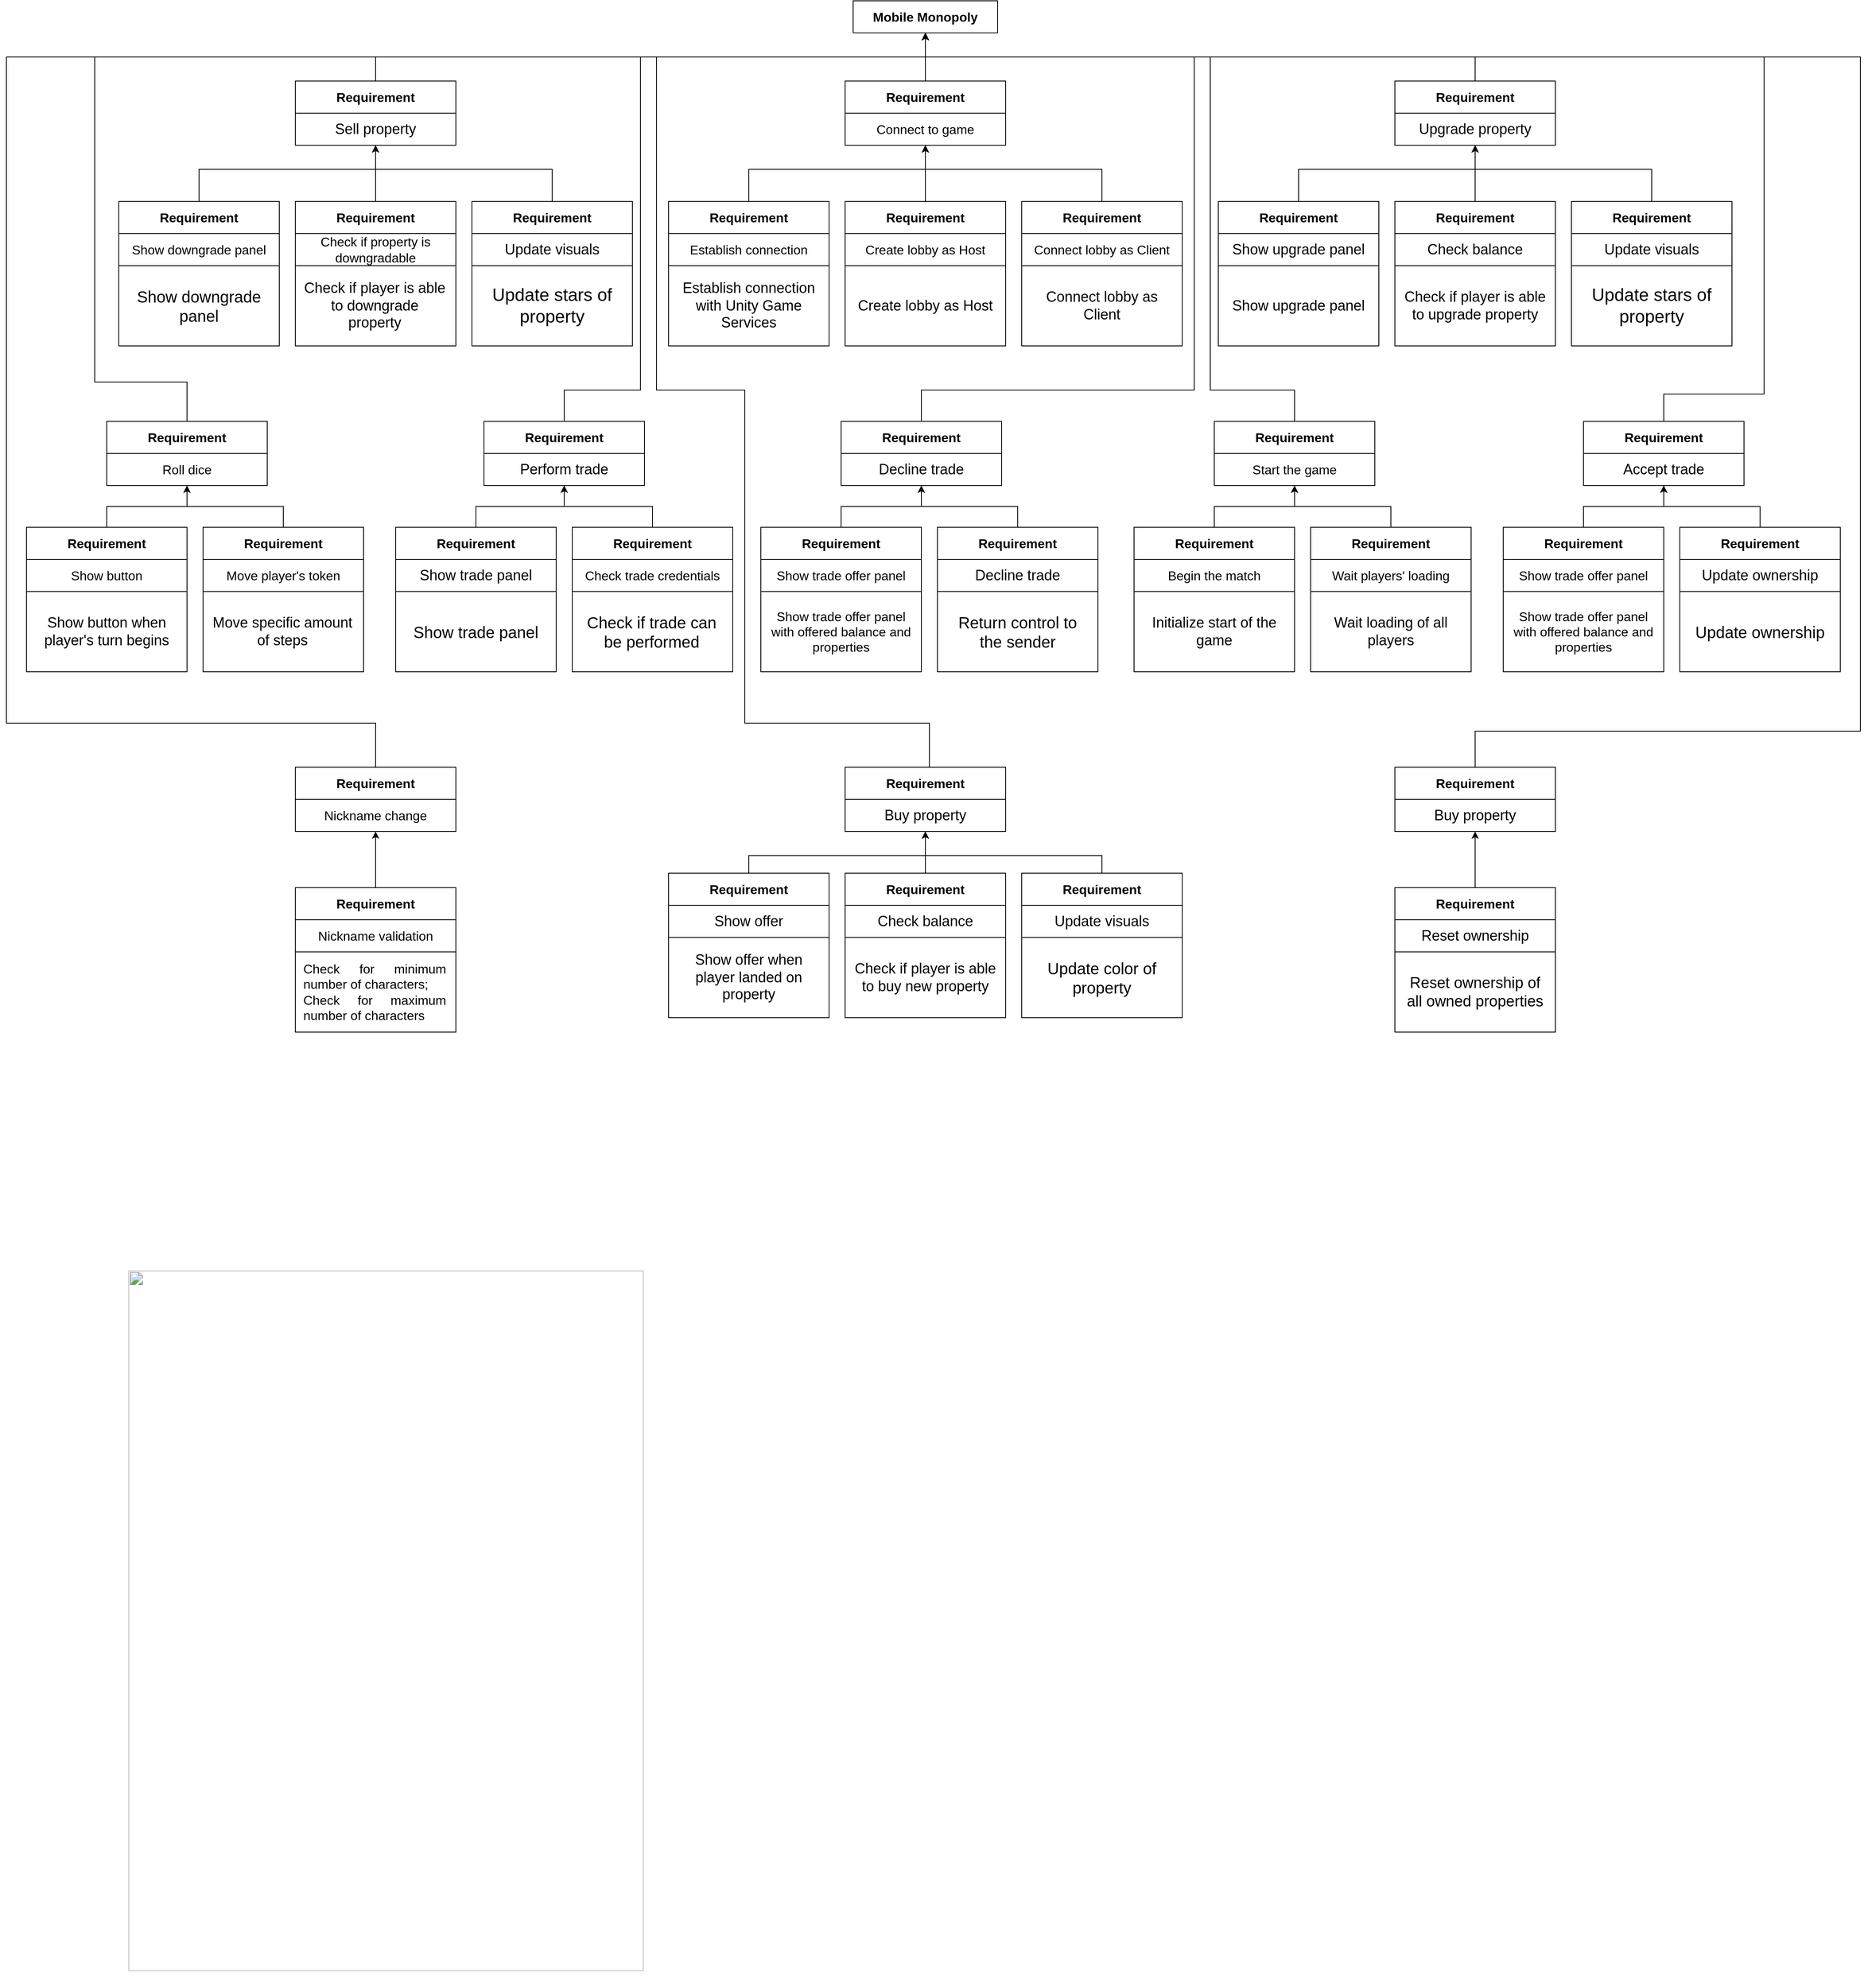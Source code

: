 <mxfile version="22.1.18" type="device">
  <diagram name="Page-1" id="cqgPCCCEFzaZa-FYluS8">
    <mxGraphModel dx="7700" dy="1943" grid="1" gridSize="10" guides="1" tooltips="1" connect="1" arrows="1" fold="1" page="1" pageScale="1" pageWidth="1400" pageHeight="850" math="0" shadow="0">
      <root>
        <mxCell id="0" />
        <mxCell id="1" parent="0" />
        <mxCell id="i9x_cJJJ8lZknL4qlOam-8" value="&lt;span style=&quot;font-size: 16px;&quot;&gt;Mobile Monopoly&lt;/span&gt;" style="swimlane;whiteSpace=wrap;html=1;startSize=40;" vertex="1" collapsed="1" parent="1">
          <mxGeometry x="-1935" y="155" width="180" height="40" as="geometry">
            <mxRectangle x="400" y="-480" width="200" height="200" as="alternateBounds" />
          </mxGeometry>
        </mxCell>
        <mxCell id="i9x_cJJJ8lZknL4qlOam-378" style="edgeStyle=orthogonalEdgeStyle;rounded=0;orthogonalLoop=1;jettySize=auto;html=1;entryX=0.5;entryY=1;entryDx=0;entryDy=0;" edge="1" parent="1" source="i9x_cJJJ8lZknL4qlOam-31" target="i9x_cJJJ8lZknL4qlOam-8">
          <mxGeometry relative="1" as="geometry" />
        </mxCell>
        <mxCell id="i9x_cJJJ8lZknL4qlOam-31" value="&lt;font style=&quot;font-size: 16px;&quot;&gt;Requirement&lt;/font&gt;" style="swimlane;whiteSpace=wrap;html=1;startSize=40;" vertex="1" parent="1">
          <mxGeometry x="-1945" y="255" width="200" height="80" as="geometry">
            <mxRectangle x="260" y="-360" width="180" height="40" as="alternateBounds" />
          </mxGeometry>
        </mxCell>
        <mxCell id="i9x_cJJJ8lZknL4qlOam-32" value="&lt;font style=&quot;font-size: 16px;&quot;&gt;Connect to game&lt;/font&gt;" style="text;html=1;strokeColor=none;fillColor=none;align=center;verticalAlign=middle;whiteSpace=wrap;rounded=0;" vertex="1" parent="i9x_cJJJ8lZknL4qlOam-31">
          <mxGeometry y="40" width="200" height="40" as="geometry" />
        </mxCell>
        <mxCell id="i9x_cJJJ8lZknL4qlOam-350" style="edgeStyle=orthogonalEdgeStyle;rounded=0;orthogonalLoop=1;jettySize=auto;html=1;entryX=0.5;entryY=1;entryDx=0;entryDy=0;" edge="1" parent="1" source="i9x_cJJJ8lZknL4qlOam-34" target="i9x_cJJJ8lZknL4qlOam-32">
          <mxGeometry relative="1" as="geometry">
            <Array as="points">
              <mxPoint x="-2065" y="365" />
              <mxPoint x="-1845" y="365" />
            </Array>
          </mxGeometry>
        </mxCell>
        <mxCell id="i9x_cJJJ8lZknL4qlOam-34" value="&lt;font style=&quot;font-size: 16px;&quot;&gt;Requirement&lt;/font&gt;" style="swimlane;whiteSpace=wrap;html=1;startSize=40;" vertex="1" parent="1">
          <mxGeometry x="-2165" y="405" width="200" height="180" as="geometry">
            <mxRectangle x="260" y="-360" width="180" height="40" as="alternateBounds" />
          </mxGeometry>
        </mxCell>
        <mxCell id="i9x_cJJJ8lZknL4qlOam-35" value="&lt;font style=&quot;font-size: 16px;&quot;&gt;Establish connection&lt;/font&gt;" style="text;html=1;strokeColor=none;fillColor=none;align=center;verticalAlign=middle;whiteSpace=wrap;rounded=0;" vertex="1" parent="i9x_cJJJ8lZknL4qlOam-34">
          <mxGeometry y="40" width="200" height="40" as="geometry" />
        </mxCell>
        <mxCell id="i9x_cJJJ8lZknL4qlOam-36" value="" style="endArrow=none;html=1;rounded=0;entryX=1;entryY=1;entryDx=0;entryDy=0;exitX=0;exitY=1;exitDx=0;exitDy=0;" edge="1" parent="i9x_cJJJ8lZknL4qlOam-34" source="i9x_cJJJ8lZknL4qlOam-35" target="i9x_cJJJ8lZknL4qlOam-35">
          <mxGeometry width="50" height="50" relative="1" as="geometry">
            <mxPoint x="50" y="140" as="sourcePoint" />
            <mxPoint x="100" y="90" as="targetPoint" />
          </mxGeometry>
        </mxCell>
        <mxCell id="i9x_cJJJ8lZknL4qlOam-37" value="&lt;div style=&quot;&quot;&gt;&lt;font style=&quot;font-size: 18px;&quot;&gt;Establish connection with Unity Game Services&lt;/font&gt;&lt;/div&gt;" style="text;html=1;strokeColor=none;fillColor=none;align=center;verticalAlign=middle;whiteSpace=wrap;rounded=0;" vertex="1" parent="i9x_cJJJ8lZknL4qlOam-34">
          <mxGeometry x="10" y="90" width="180" height="80" as="geometry" />
        </mxCell>
        <mxCell id="i9x_cJJJ8lZknL4qlOam-351" style="edgeStyle=orthogonalEdgeStyle;rounded=0;orthogonalLoop=1;jettySize=auto;html=1;entryX=0.5;entryY=1;entryDx=0;entryDy=0;" edge="1" parent="1" source="i9x_cJJJ8lZknL4qlOam-39" target="i9x_cJJJ8lZknL4qlOam-32">
          <mxGeometry relative="1" as="geometry" />
        </mxCell>
        <mxCell id="i9x_cJJJ8lZknL4qlOam-39" value="&lt;font style=&quot;font-size: 16px;&quot;&gt;Requirement&lt;/font&gt;" style="swimlane;whiteSpace=wrap;html=1;startSize=40;" vertex="1" parent="1">
          <mxGeometry x="-1945" y="405" width="200" height="180" as="geometry">
            <mxRectangle x="260" y="-360" width="180" height="40" as="alternateBounds" />
          </mxGeometry>
        </mxCell>
        <mxCell id="i9x_cJJJ8lZknL4qlOam-40" value="&lt;font style=&quot;font-size: 16px;&quot;&gt;Create lobby as Host&lt;/font&gt;" style="text;html=1;strokeColor=none;fillColor=none;align=center;verticalAlign=middle;whiteSpace=wrap;rounded=0;" vertex="1" parent="i9x_cJJJ8lZknL4qlOam-39">
          <mxGeometry y="40" width="200" height="40" as="geometry" />
        </mxCell>
        <mxCell id="i9x_cJJJ8lZknL4qlOam-41" value="" style="endArrow=none;html=1;rounded=0;entryX=1;entryY=1;entryDx=0;entryDy=0;exitX=0;exitY=1;exitDx=0;exitDy=0;" edge="1" parent="i9x_cJJJ8lZknL4qlOam-39" source="i9x_cJJJ8lZknL4qlOam-40" target="i9x_cJJJ8lZknL4qlOam-40">
          <mxGeometry width="50" height="50" relative="1" as="geometry">
            <mxPoint x="50" y="140" as="sourcePoint" />
            <mxPoint x="100" y="90" as="targetPoint" />
          </mxGeometry>
        </mxCell>
        <mxCell id="i9x_cJJJ8lZknL4qlOam-42" value="&lt;div style=&quot;&quot;&gt;&lt;font style=&quot;font-size: 18px;&quot;&gt;Create lobby as Host&lt;/font&gt;&lt;/div&gt;" style="text;html=1;strokeColor=none;fillColor=none;align=center;verticalAlign=middle;whiteSpace=wrap;rounded=0;" vertex="1" parent="i9x_cJJJ8lZknL4qlOam-39">
          <mxGeometry x="10" y="90" width="180" height="80" as="geometry" />
        </mxCell>
        <mxCell id="i9x_cJJJ8lZknL4qlOam-352" style="edgeStyle=orthogonalEdgeStyle;rounded=0;orthogonalLoop=1;jettySize=auto;html=1;entryX=0.5;entryY=1;entryDx=0;entryDy=0;" edge="1" parent="1" source="i9x_cJJJ8lZknL4qlOam-43" target="i9x_cJJJ8lZknL4qlOam-32">
          <mxGeometry relative="1" as="geometry">
            <Array as="points">
              <mxPoint x="-1625" y="365" />
              <mxPoint x="-1845" y="365" />
            </Array>
          </mxGeometry>
        </mxCell>
        <mxCell id="i9x_cJJJ8lZknL4qlOam-43" value="&lt;font style=&quot;font-size: 16px;&quot;&gt;Requirement&lt;/font&gt;" style="swimlane;whiteSpace=wrap;html=1;startSize=40;" vertex="1" parent="1">
          <mxGeometry x="-1725" y="405" width="200" height="180" as="geometry">
            <mxRectangle x="260" y="-360" width="180" height="40" as="alternateBounds" />
          </mxGeometry>
        </mxCell>
        <mxCell id="i9x_cJJJ8lZknL4qlOam-44" value="&lt;font style=&quot;font-size: 16px;&quot;&gt;Connect lobby as Client&lt;/font&gt;" style="text;html=1;strokeColor=none;fillColor=none;align=center;verticalAlign=middle;whiteSpace=wrap;rounded=0;" vertex="1" parent="i9x_cJJJ8lZknL4qlOam-43">
          <mxGeometry y="40" width="200" height="40" as="geometry" />
        </mxCell>
        <mxCell id="i9x_cJJJ8lZknL4qlOam-45" value="" style="endArrow=none;html=1;rounded=0;entryX=1;entryY=1;entryDx=0;entryDy=0;exitX=0;exitY=1;exitDx=0;exitDy=0;" edge="1" parent="i9x_cJJJ8lZknL4qlOam-43" source="i9x_cJJJ8lZknL4qlOam-44" target="i9x_cJJJ8lZknL4qlOam-44">
          <mxGeometry width="50" height="50" relative="1" as="geometry">
            <mxPoint x="50" y="140" as="sourcePoint" />
            <mxPoint x="100" y="90" as="targetPoint" />
          </mxGeometry>
        </mxCell>
        <mxCell id="i9x_cJJJ8lZknL4qlOam-46" value="&lt;div style=&quot;&quot;&gt;&lt;font style=&quot;font-size: 18px;&quot;&gt;Connect lobby as Client&lt;/font&gt;&lt;/div&gt;" style="text;html=1;strokeColor=none;fillColor=none;align=center;verticalAlign=middle;whiteSpace=wrap;rounded=0;" vertex="1" parent="i9x_cJJJ8lZknL4qlOam-43">
          <mxGeometry x="10" y="90" width="180" height="80" as="geometry" />
        </mxCell>
        <mxCell id="i9x_cJJJ8lZknL4qlOam-432" style="edgeStyle=orthogonalEdgeStyle;rounded=0;orthogonalLoop=1;jettySize=auto;html=1;entryX=0.5;entryY=1;entryDx=0;entryDy=0;" edge="1" parent="1" source="i9x_cJJJ8lZknL4qlOam-166" target="i9x_cJJJ8lZknL4qlOam-430">
          <mxGeometry relative="1" as="geometry" />
        </mxCell>
        <mxCell id="i9x_cJJJ8lZknL4qlOam-166" value="&lt;font style=&quot;font-size: 16px;&quot;&gt;Requirement&lt;/font&gt;" style="swimlane;whiteSpace=wrap;html=1;startSize=40;" vertex="1" parent="1">
          <mxGeometry x="-1260" y="1260" width="200" height="180" as="geometry">
            <mxRectangle x="260" y="-360" width="180" height="40" as="alternateBounds" />
          </mxGeometry>
        </mxCell>
        <mxCell id="i9x_cJJJ8lZknL4qlOam-167" value="&lt;font style=&quot;font-size: 18px;&quot;&gt;Reset ownership&lt;/font&gt;" style="text;html=1;strokeColor=none;fillColor=none;align=center;verticalAlign=middle;whiteSpace=wrap;rounded=0;" vertex="1" parent="i9x_cJJJ8lZknL4qlOam-166">
          <mxGeometry y="40" width="200" height="40" as="geometry" />
        </mxCell>
        <mxCell id="i9x_cJJJ8lZknL4qlOam-168" value="" style="endArrow=none;html=1;rounded=0;entryX=1;entryY=1;entryDx=0;entryDy=0;exitX=0;exitY=1;exitDx=0;exitDy=0;" edge="1" parent="i9x_cJJJ8lZknL4qlOam-166" source="i9x_cJJJ8lZknL4qlOam-167" target="i9x_cJJJ8lZknL4qlOam-167">
          <mxGeometry width="50" height="50" relative="1" as="geometry">
            <mxPoint x="50" y="140" as="sourcePoint" />
            <mxPoint x="100" y="90" as="targetPoint" />
          </mxGeometry>
        </mxCell>
        <mxCell id="i9x_cJJJ8lZknL4qlOam-169" value="&lt;div style=&quot;&quot;&gt;&lt;font style=&quot;font-size: 19px;&quot;&gt;Reset ownership of all owned properties&lt;/font&gt;&lt;/div&gt;" style="text;html=1;strokeColor=none;fillColor=none;align=center;verticalAlign=middle;whiteSpace=wrap;rounded=0;" vertex="1" parent="i9x_cJJJ8lZknL4qlOam-166">
          <mxGeometry x="10" y="90" width="180" height="80" as="geometry" />
        </mxCell>
        <mxCell id="i9x_cJJJ8lZknL4qlOam-440" style="edgeStyle=orthogonalEdgeStyle;rounded=0;orthogonalLoop=1;jettySize=auto;html=1;entryX=0.5;entryY=1;entryDx=0;entryDy=0;exitX=0.5;exitY=0;exitDx=0;exitDy=0;" edge="1" parent="1" target="i9x_cJJJ8lZknL4qlOam-8">
          <mxGeometry relative="1" as="geometry">
            <mxPoint x="-2530" y="1115" as="sourcePoint" />
            <mxPoint x="-1845" y="200" as="targetPoint" />
            <Array as="points">
              <mxPoint x="-2530" y="1055" />
              <mxPoint x="-2990" y="1055" />
              <mxPoint x="-2990" y="225" />
              <mxPoint x="-1845" y="225" />
            </Array>
          </mxGeometry>
        </mxCell>
        <mxCell id="i9x_cJJJ8lZknL4qlOam-174" value="&lt;font style=&quot;font-size: 16px;&quot;&gt;Requirement&lt;/font&gt;" style="swimlane;whiteSpace=wrap;html=1;startSize=40;" vertex="1" parent="1">
          <mxGeometry x="-2630" y="1110" width="200" height="80" as="geometry">
            <mxRectangle x="260" y="-360" width="180" height="40" as="alternateBounds" />
          </mxGeometry>
        </mxCell>
        <mxCell id="i9x_cJJJ8lZknL4qlOam-175" value="&lt;font style=&quot;font-size: 16px;&quot;&gt;Nickname change&lt;/font&gt;" style="text;html=1;strokeColor=none;fillColor=none;align=center;verticalAlign=middle;whiteSpace=wrap;rounded=0;" vertex="1" parent="i9x_cJJJ8lZknL4qlOam-174">
          <mxGeometry y="40" width="200" height="40" as="geometry" />
        </mxCell>
        <mxCell id="i9x_cJJJ8lZknL4qlOam-176" style="edgeStyle=orthogonalEdgeStyle;rounded=0;orthogonalLoop=1;jettySize=auto;html=1;entryX=0.5;entryY=1;entryDx=0;entryDy=0;" edge="1" parent="1" source="i9x_cJJJ8lZknL4qlOam-177" target="i9x_cJJJ8lZknL4qlOam-175">
          <mxGeometry relative="1" as="geometry" />
        </mxCell>
        <mxCell id="i9x_cJJJ8lZknL4qlOam-177" value="&lt;font style=&quot;font-size: 16px;&quot;&gt;Requirement&lt;/font&gt;" style="swimlane;whiteSpace=wrap;html=1;startSize=40;" vertex="1" parent="1">
          <mxGeometry x="-2630" y="1260" width="200" height="180" as="geometry">
            <mxRectangle x="260" y="-360" width="180" height="40" as="alternateBounds" />
          </mxGeometry>
        </mxCell>
        <mxCell id="i9x_cJJJ8lZknL4qlOam-178" value="&lt;font style=&quot;font-size: 16px;&quot;&gt;Nickname validation&lt;/font&gt;" style="text;html=1;strokeColor=none;fillColor=none;align=center;verticalAlign=middle;whiteSpace=wrap;rounded=0;" vertex="1" parent="i9x_cJJJ8lZknL4qlOam-177">
          <mxGeometry y="40" width="200" height="40" as="geometry" />
        </mxCell>
        <mxCell id="i9x_cJJJ8lZknL4qlOam-179" value="" style="endArrow=none;html=1;rounded=0;entryX=1;entryY=1;entryDx=0;entryDy=0;exitX=0;exitY=1;exitDx=0;exitDy=0;" edge="1" parent="i9x_cJJJ8lZknL4qlOam-177" source="i9x_cJJJ8lZknL4qlOam-178" target="i9x_cJJJ8lZknL4qlOam-178">
          <mxGeometry width="50" height="50" relative="1" as="geometry">
            <mxPoint x="50" y="140" as="sourcePoint" />
            <mxPoint x="100" y="90" as="targetPoint" />
          </mxGeometry>
        </mxCell>
        <mxCell id="i9x_cJJJ8lZknL4qlOam-180" value="&lt;div style=&quot;text-align: justify; font-size: 16px;&quot;&gt;&lt;span style=&quot;background-color: initial;&quot;&gt;&lt;font style=&quot;font-size: 16px;&quot;&gt;Check for minimum number of characters;&lt;/font&gt;&lt;/span&gt;&lt;/div&gt;&lt;div style=&quot;text-align: justify; font-size: 16px;&quot;&gt;&lt;span style=&quot;background-color: initial;&quot;&gt;&lt;font style=&quot;font-size: 16px;&quot;&gt;Check for maximum number of characters&lt;/font&gt;&lt;/span&gt;&lt;/div&gt;" style="text;html=1;strokeColor=none;fillColor=none;align=right;verticalAlign=middle;whiteSpace=wrap;rounded=0;" vertex="1" parent="i9x_cJJJ8lZknL4qlOam-177">
          <mxGeometry x="10" y="90" width="180" height="80" as="geometry" />
        </mxCell>
        <mxCell id="i9x_cJJJ8lZknL4qlOam-433" style="edgeStyle=orthogonalEdgeStyle;rounded=0;orthogonalLoop=1;jettySize=auto;html=1;entryX=0.5;entryY=1;entryDx=0;entryDy=0;exitX=0.5;exitY=0;exitDx=0;exitDy=0;" edge="1" parent="1" source="i9x_cJJJ8lZknL4qlOam-207" target="i9x_cJJJ8lZknL4qlOam-8">
          <mxGeometry relative="1" as="geometry">
            <mxPoint x="-2765.034" y="674" as="sourcePoint" />
            <mxPoint x="-1845" y="210" as="targetPoint" />
            <Array as="points">
              <mxPoint x="-2765" y="630" />
              <mxPoint x="-2880" y="630" />
              <mxPoint x="-2880" y="225" />
              <mxPoint x="-1845" y="225" />
            </Array>
          </mxGeometry>
        </mxCell>
        <mxCell id="i9x_cJJJ8lZknL4qlOam-207" value="&lt;font style=&quot;font-size: 16px;&quot;&gt;Requirement&lt;/font&gt;" style="swimlane;whiteSpace=wrap;html=1;startSize=40;" vertex="1" parent="1">
          <mxGeometry x="-2865" y="679" width="200" height="80" as="geometry">
            <mxRectangle x="260" y="-360" width="180" height="40" as="alternateBounds" />
          </mxGeometry>
        </mxCell>
        <mxCell id="i9x_cJJJ8lZknL4qlOam-208" value="&lt;font style=&quot;font-size: 16px;&quot;&gt;Roll dice&lt;/font&gt;" style="text;html=1;strokeColor=none;fillColor=none;align=center;verticalAlign=middle;whiteSpace=wrap;rounded=0;" vertex="1" parent="i9x_cJJJ8lZknL4qlOam-207">
          <mxGeometry y="40" width="200" height="40" as="geometry" />
        </mxCell>
        <mxCell id="i9x_cJJJ8lZknL4qlOam-353" style="edgeStyle=orthogonalEdgeStyle;rounded=0;orthogonalLoop=1;jettySize=auto;html=1;entryX=0.5;entryY=1;entryDx=0;entryDy=0;" edge="1" parent="1" source="i9x_cJJJ8lZknL4qlOam-210" target="i9x_cJJJ8lZknL4qlOam-208">
          <mxGeometry relative="1" as="geometry" />
        </mxCell>
        <mxCell id="i9x_cJJJ8lZknL4qlOam-210" value="&lt;font style=&quot;font-size: 16px;&quot;&gt;Requirement&lt;/font&gt;" style="swimlane;whiteSpace=wrap;html=1;startSize=40;" vertex="1" parent="1">
          <mxGeometry x="-2965" y="811" width="200" height="180" as="geometry">
            <mxRectangle x="260" y="-360" width="180" height="40" as="alternateBounds" />
          </mxGeometry>
        </mxCell>
        <mxCell id="i9x_cJJJ8lZknL4qlOam-211" value="&lt;font style=&quot;font-size: 16px;&quot;&gt;Show button&lt;/font&gt;" style="text;html=1;strokeColor=none;fillColor=none;align=center;verticalAlign=middle;whiteSpace=wrap;rounded=0;" vertex="1" parent="i9x_cJJJ8lZknL4qlOam-210">
          <mxGeometry y="40" width="200" height="40" as="geometry" />
        </mxCell>
        <mxCell id="i9x_cJJJ8lZknL4qlOam-212" value="" style="endArrow=none;html=1;rounded=0;entryX=1;entryY=1;entryDx=0;entryDy=0;exitX=0;exitY=1;exitDx=0;exitDy=0;" edge="1" parent="i9x_cJJJ8lZknL4qlOam-210" source="i9x_cJJJ8lZknL4qlOam-211" target="i9x_cJJJ8lZknL4qlOam-211">
          <mxGeometry width="50" height="50" relative="1" as="geometry">
            <mxPoint x="50" y="140" as="sourcePoint" />
            <mxPoint x="100" y="90" as="targetPoint" />
          </mxGeometry>
        </mxCell>
        <mxCell id="i9x_cJJJ8lZknL4qlOam-213" value="&lt;div style=&quot;&quot;&gt;&lt;font style=&quot;font-size: 18px;&quot;&gt;Show button when player&#39;s turn begins&lt;/font&gt;&lt;/div&gt;" style="text;html=1;strokeColor=none;fillColor=none;align=center;verticalAlign=middle;whiteSpace=wrap;rounded=0;" vertex="1" parent="i9x_cJJJ8lZknL4qlOam-210">
          <mxGeometry x="10" y="90" width="180" height="80" as="geometry" />
        </mxCell>
        <mxCell id="i9x_cJJJ8lZknL4qlOam-354" style="edgeStyle=orthogonalEdgeStyle;rounded=0;orthogonalLoop=1;jettySize=auto;html=1;entryX=0.5;entryY=1;entryDx=0;entryDy=0;" edge="1" parent="1" source="i9x_cJJJ8lZknL4qlOam-215" target="i9x_cJJJ8lZknL4qlOam-208">
          <mxGeometry relative="1" as="geometry" />
        </mxCell>
        <mxCell id="i9x_cJJJ8lZknL4qlOam-215" value="&lt;font style=&quot;font-size: 16px;&quot;&gt;Requirement&lt;/font&gt;" style="swimlane;whiteSpace=wrap;html=1;startSize=40;" vertex="1" parent="1">
          <mxGeometry x="-2745" y="811" width="200" height="180" as="geometry">
            <mxRectangle x="260" y="-360" width="180" height="40" as="alternateBounds" />
          </mxGeometry>
        </mxCell>
        <mxCell id="i9x_cJJJ8lZknL4qlOam-216" value="&lt;span style=&quot;font-size: 16px;&quot;&gt;Move player&#39;s token&lt;/span&gt;" style="text;html=1;strokeColor=none;fillColor=none;align=center;verticalAlign=middle;whiteSpace=wrap;rounded=0;" vertex="1" parent="i9x_cJJJ8lZknL4qlOam-215">
          <mxGeometry y="40" width="200" height="40" as="geometry" />
        </mxCell>
        <mxCell id="i9x_cJJJ8lZknL4qlOam-217" value="" style="endArrow=none;html=1;rounded=0;entryX=1;entryY=1;entryDx=0;entryDy=0;exitX=0;exitY=1;exitDx=0;exitDy=0;" edge="1" parent="i9x_cJJJ8lZknL4qlOam-215" source="i9x_cJJJ8lZknL4qlOam-216" target="i9x_cJJJ8lZknL4qlOam-216">
          <mxGeometry width="50" height="50" relative="1" as="geometry">
            <mxPoint x="50" y="140" as="sourcePoint" />
            <mxPoint x="100" y="90" as="targetPoint" />
          </mxGeometry>
        </mxCell>
        <mxCell id="i9x_cJJJ8lZknL4qlOam-218" value="&lt;div style=&quot;text-align: center;&quot;&gt;&lt;font style=&quot;font-size: 18px;&quot;&gt;Move specific amount of steps&lt;/font&gt;&lt;br&gt;&lt;/div&gt;" style="text;html=1;strokeColor=none;fillColor=none;align=right;verticalAlign=middle;whiteSpace=wrap;rounded=0;" vertex="1" parent="i9x_cJJJ8lZknL4qlOam-215">
          <mxGeometry x="10" y="90" width="180" height="80" as="geometry" />
        </mxCell>
        <mxCell id="i9x_cJJJ8lZknL4qlOam-438" style="edgeStyle=orthogonalEdgeStyle;rounded=0;orthogonalLoop=1;jettySize=auto;html=1;exitX=0.5;exitY=0;exitDx=0;exitDy=0;entryX=0.5;entryY=1;entryDx=0;entryDy=0;" edge="1" parent="1" target="i9x_cJJJ8lZknL4qlOam-8">
          <mxGeometry relative="1" as="geometry">
            <mxPoint x="-1840" y="1115" as="sourcePoint" />
            <mxPoint x="-1845" y="210" as="targetPoint" />
            <Array as="points">
              <mxPoint x="-1840" y="1055" />
              <mxPoint x="-2070" y="1055" />
              <mxPoint x="-2070" y="640" />
              <mxPoint x="-2180" y="640" />
              <mxPoint x="-2180" y="225" />
              <mxPoint x="-1845" y="225" />
            </Array>
          </mxGeometry>
        </mxCell>
        <mxCell id="i9x_cJJJ8lZknL4qlOam-219" value="&lt;font style=&quot;font-size: 16px;&quot;&gt;Requirement&lt;/font&gt;" style="swimlane;whiteSpace=wrap;html=1;startSize=40;" vertex="1" parent="1">
          <mxGeometry x="-1945" y="1110" width="200" height="80" as="geometry">
            <mxRectangle x="260" y="-360" width="180" height="40" as="alternateBounds" />
          </mxGeometry>
        </mxCell>
        <mxCell id="i9x_cJJJ8lZknL4qlOam-220" value="&lt;font style=&quot;font-size: 18px;&quot;&gt;Buy property&lt;/font&gt;" style="text;html=1;strokeColor=none;fillColor=none;align=center;verticalAlign=middle;whiteSpace=wrap;rounded=0;" vertex="1" parent="i9x_cJJJ8lZknL4qlOam-219">
          <mxGeometry y="40" width="200" height="40" as="geometry" />
        </mxCell>
        <mxCell id="i9x_cJJJ8lZknL4qlOam-359" style="edgeStyle=orthogonalEdgeStyle;rounded=0;orthogonalLoop=1;jettySize=auto;html=1;entryX=0.5;entryY=1;entryDx=0;entryDy=0;" edge="1" parent="1" source="i9x_cJJJ8lZknL4qlOam-222" target="i9x_cJJJ8lZknL4qlOam-220">
          <mxGeometry relative="1" as="geometry">
            <Array as="points">
              <mxPoint x="-2065" y="1220" />
              <mxPoint x="-1845" y="1220" />
            </Array>
          </mxGeometry>
        </mxCell>
        <mxCell id="i9x_cJJJ8lZknL4qlOam-222" value="&lt;font style=&quot;font-size: 16px;&quot;&gt;Requirement&lt;/font&gt;" style="swimlane;whiteSpace=wrap;html=1;startSize=40;" vertex="1" parent="1">
          <mxGeometry x="-2165" y="1242" width="200" height="180" as="geometry">
            <mxRectangle x="260" y="-360" width="180" height="40" as="alternateBounds" />
          </mxGeometry>
        </mxCell>
        <mxCell id="i9x_cJJJ8lZknL4qlOam-223" value="&lt;font style=&quot;font-size: 18px;&quot;&gt;Show offer&lt;/font&gt;" style="text;html=1;strokeColor=none;fillColor=none;align=center;verticalAlign=middle;whiteSpace=wrap;rounded=0;" vertex="1" parent="i9x_cJJJ8lZknL4qlOam-222">
          <mxGeometry y="40" width="200" height="40" as="geometry" />
        </mxCell>
        <mxCell id="i9x_cJJJ8lZknL4qlOam-224" value="" style="endArrow=none;html=1;rounded=0;entryX=1;entryY=1;entryDx=0;entryDy=0;exitX=0;exitY=1;exitDx=0;exitDy=0;" edge="1" parent="i9x_cJJJ8lZknL4qlOam-222" source="i9x_cJJJ8lZknL4qlOam-223" target="i9x_cJJJ8lZknL4qlOam-223">
          <mxGeometry width="50" height="50" relative="1" as="geometry">
            <mxPoint x="50" y="140" as="sourcePoint" />
            <mxPoint x="100" y="90" as="targetPoint" />
          </mxGeometry>
        </mxCell>
        <mxCell id="i9x_cJJJ8lZknL4qlOam-225" value="&lt;div style=&quot;&quot;&gt;&lt;font style=&quot;font-size: 18px;&quot;&gt;Show offer when player landed on property&lt;/font&gt;&lt;br&gt;&lt;/div&gt;" style="text;html=1;strokeColor=none;fillColor=none;align=center;verticalAlign=middle;whiteSpace=wrap;rounded=0;" vertex="1" parent="i9x_cJJJ8lZknL4qlOam-222">
          <mxGeometry x="10" y="90" width="180" height="80" as="geometry" />
        </mxCell>
        <mxCell id="i9x_cJJJ8lZknL4qlOam-358" style="edgeStyle=orthogonalEdgeStyle;rounded=0;orthogonalLoop=1;jettySize=auto;html=1;entryX=0.5;entryY=1;entryDx=0;entryDy=0;" edge="1" parent="1" source="i9x_cJJJ8lZknL4qlOam-227" target="i9x_cJJJ8lZknL4qlOam-220">
          <mxGeometry relative="1" as="geometry" />
        </mxCell>
        <mxCell id="i9x_cJJJ8lZknL4qlOam-227" value="&lt;font style=&quot;font-size: 16px;&quot;&gt;Requirement&lt;/font&gt;" style="swimlane;whiteSpace=wrap;html=1;startSize=40;" vertex="1" parent="1">
          <mxGeometry x="-1945" y="1242" width="200" height="180" as="geometry">
            <mxRectangle x="260" y="-360" width="180" height="40" as="alternateBounds" />
          </mxGeometry>
        </mxCell>
        <mxCell id="i9x_cJJJ8lZknL4qlOam-228" value="&lt;font style=&quot;font-size: 18px;&quot;&gt;Check balance&lt;/font&gt;" style="text;html=1;strokeColor=none;fillColor=none;align=center;verticalAlign=middle;whiteSpace=wrap;rounded=0;" vertex="1" parent="i9x_cJJJ8lZknL4qlOam-227">
          <mxGeometry y="40" width="200" height="40" as="geometry" />
        </mxCell>
        <mxCell id="i9x_cJJJ8lZknL4qlOam-229" value="" style="endArrow=none;html=1;rounded=0;entryX=1;entryY=1;entryDx=0;entryDy=0;exitX=0;exitY=1;exitDx=0;exitDy=0;" edge="1" parent="i9x_cJJJ8lZknL4qlOam-227" source="i9x_cJJJ8lZknL4qlOam-228" target="i9x_cJJJ8lZknL4qlOam-228">
          <mxGeometry width="50" height="50" relative="1" as="geometry">
            <mxPoint x="50" y="140" as="sourcePoint" />
            <mxPoint x="100" y="90" as="targetPoint" />
          </mxGeometry>
        </mxCell>
        <mxCell id="i9x_cJJJ8lZknL4qlOam-230" value="&lt;div style=&quot;&quot;&gt;&lt;font style=&quot;font-size: 18px;&quot;&gt;Check if player is able to buy new property&lt;/font&gt;&lt;/div&gt;" style="text;html=1;strokeColor=none;fillColor=none;align=center;verticalAlign=middle;whiteSpace=wrap;rounded=0;" vertex="1" parent="i9x_cJJJ8lZknL4qlOam-227">
          <mxGeometry x="10" y="90" width="180" height="80" as="geometry" />
        </mxCell>
        <mxCell id="i9x_cJJJ8lZknL4qlOam-357" style="edgeStyle=orthogonalEdgeStyle;rounded=0;orthogonalLoop=1;jettySize=auto;html=1;entryX=0.5;entryY=1;entryDx=0;entryDy=0;" edge="1" parent="1" source="i9x_cJJJ8lZknL4qlOam-232" target="i9x_cJJJ8lZknL4qlOam-220">
          <mxGeometry relative="1" as="geometry">
            <Array as="points">
              <mxPoint x="-1625" y="1220" />
              <mxPoint x="-1845" y="1220" />
            </Array>
          </mxGeometry>
        </mxCell>
        <mxCell id="i9x_cJJJ8lZknL4qlOam-232" value="&lt;font style=&quot;font-size: 16px;&quot;&gt;Requirement&lt;/font&gt;" style="swimlane;whiteSpace=wrap;html=1;startSize=40;" vertex="1" parent="1">
          <mxGeometry x="-1725" y="1242" width="200" height="180" as="geometry">
            <mxRectangle x="260" y="-360" width="180" height="40" as="alternateBounds" />
          </mxGeometry>
        </mxCell>
        <mxCell id="i9x_cJJJ8lZknL4qlOam-233" value="&lt;font style=&quot;font-size: 18px;&quot;&gt;Update visuals&lt;/font&gt;" style="text;html=1;strokeColor=none;fillColor=none;align=center;verticalAlign=middle;whiteSpace=wrap;rounded=0;" vertex="1" parent="i9x_cJJJ8lZknL4qlOam-232">
          <mxGeometry y="40" width="200" height="40" as="geometry" />
        </mxCell>
        <mxCell id="i9x_cJJJ8lZknL4qlOam-234" value="" style="endArrow=none;html=1;rounded=0;entryX=1;entryY=1;entryDx=0;entryDy=0;exitX=0;exitY=1;exitDx=0;exitDy=0;" edge="1" parent="i9x_cJJJ8lZknL4qlOam-232" source="i9x_cJJJ8lZknL4qlOam-233" target="i9x_cJJJ8lZknL4qlOam-233">
          <mxGeometry width="50" height="50" relative="1" as="geometry">
            <mxPoint x="50" y="140" as="sourcePoint" />
            <mxPoint x="100" y="90" as="targetPoint" />
          </mxGeometry>
        </mxCell>
        <mxCell id="i9x_cJJJ8lZknL4qlOam-235" value="&lt;div style=&quot;&quot;&gt;&lt;font style=&quot;font-size: 20px;&quot;&gt;Update color of property&lt;/font&gt;&lt;/div&gt;" style="text;html=1;strokeColor=none;fillColor=none;align=center;verticalAlign=middle;whiteSpace=wrap;rounded=0;" vertex="1" parent="i9x_cJJJ8lZknL4qlOam-232">
          <mxGeometry x="10" y="90" width="180" height="80" as="geometry" />
        </mxCell>
        <mxCell id="i9x_cJJJ8lZknL4qlOam-380" style="edgeStyle=orthogonalEdgeStyle;rounded=0;orthogonalLoop=1;jettySize=auto;html=1;entryX=0.5;entryY=1;entryDx=0;entryDy=0;" edge="1" parent="1" source="i9x_cJJJ8lZknL4qlOam-253" target="i9x_cJJJ8lZknL4qlOam-8">
          <mxGeometry relative="1" as="geometry">
            <Array as="points">
              <mxPoint x="-1160" y="225" />
              <mxPoint x="-1845" y="225" />
            </Array>
          </mxGeometry>
        </mxCell>
        <mxCell id="i9x_cJJJ8lZknL4qlOam-253" value="&lt;font style=&quot;font-size: 16px;&quot;&gt;Requirement&lt;/font&gt;" style="swimlane;whiteSpace=wrap;html=1;startSize=40;" vertex="1" parent="1">
          <mxGeometry x="-1260" y="255" width="200" height="80" as="geometry">
            <mxRectangle x="260" y="-360" width="180" height="40" as="alternateBounds" />
          </mxGeometry>
        </mxCell>
        <mxCell id="i9x_cJJJ8lZknL4qlOam-254" value="&lt;font style=&quot;font-size: 18px;&quot;&gt;Upgrade property&lt;/font&gt;" style="text;html=1;strokeColor=none;fillColor=none;align=center;verticalAlign=middle;whiteSpace=wrap;rounded=0;" vertex="1" parent="i9x_cJJJ8lZknL4qlOam-253">
          <mxGeometry y="40" width="200" height="40" as="geometry" />
        </mxCell>
        <mxCell id="i9x_cJJJ8lZknL4qlOam-369" style="edgeStyle=orthogonalEdgeStyle;rounded=0;orthogonalLoop=1;jettySize=auto;html=1;entryX=0.5;entryY=1;entryDx=0;entryDy=0;" edge="1" parent="1" source="i9x_cJJJ8lZknL4qlOam-256" target="i9x_cJJJ8lZknL4qlOam-254">
          <mxGeometry relative="1" as="geometry">
            <Array as="points">
              <mxPoint x="-1380" y="365" />
              <mxPoint x="-1160" y="365" />
            </Array>
          </mxGeometry>
        </mxCell>
        <mxCell id="i9x_cJJJ8lZknL4qlOam-256" value="&lt;font style=&quot;font-size: 16px;&quot;&gt;Requirement&lt;/font&gt;" style="swimlane;whiteSpace=wrap;html=1;startSize=40;" vertex="1" parent="1">
          <mxGeometry x="-1480" y="405" width="200" height="180" as="geometry">
            <mxRectangle x="260" y="-360" width="180" height="40" as="alternateBounds" />
          </mxGeometry>
        </mxCell>
        <mxCell id="i9x_cJJJ8lZknL4qlOam-257" value="&lt;font style=&quot;font-size: 18px;&quot;&gt;Show upgrade panel&lt;/font&gt;" style="text;html=1;strokeColor=none;fillColor=none;align=center;verticalAlign=middle;whiteSpace=wrap;rounded=0;" vertex="1" parent="i9x_cJJJ8lZknL4qlOam-256">
          <mxGeometry y="40" width="200" height="40" as="geometry" />
        </mxCell>
        <mxCell id="i9x_cJJJ8lZknL4qlOam-258" value="" style="endArrow=none;html=1;rounded=0;entryX=1;entryY=1;entryDx=0;entryDy=0;exitX=0;exitY=1;exitDx=0;exitDy=0;" edge="1" parent="i9x_cJJJ8lZknL4qlOam-256" source="i9x_cJJJ8lZknL4qlOam-257" target="i9x_cJJJ8lZknL4qlOam-257">
          <mxGeometry width="50" height="50" relative="1" as="geometry">
            <mxPoint x="50" y="140" as="sourcePoint" />
            <mxPoint x="100" y="90" as="targetPoint" />
          </mxGeometry>
        </mxCell>
        <mxCell id="i9x_cJJJ8lZknL4qlOam-259" value="&lt;div style=&quot;&quot;&gt;&lt;font style=&quot;font-size: 18px;&quot;&gt;Show upgrade panel&lt;/font&gt;&lt;br&gt;&lt;/div&gt;" style="text;html=1;strokeColor=none;fillColor=none;align=center;verticalAlign=middle;whiteSpace=wrap;rounded=0;" vertex="1" parent="i9x_cJJJ8lZknL4qlOam-256">
          <mxGeometry x="10" y="90" width="180" height="80" as="geometry" />
        </mxCell>
        <mxCell id="i9x_cJJJ8lZknL4qlOam-368" style="edgeStyle=orthogonalEdgeStyle;rounded=0;orthogonalLoop=1;jettySize=auto;html=1;entryX=0.5;entryY=1;entryDx=0;entryDy=0;" edge="1" parent="1" source="i9x_cJJJ8lZknL4qlOam-261" target="i9x_cJJJ8lZknL4qlOam-254">
          <mxGeometry relative="1" as="geometry" />
        </mxCell>
        <mxCell id="i9x_cJJJ8lZknL4qlOam-261" value="&lt;font style=&quot;font-size: 16px;&quot;&gt;Requirement&lt;/font&gt;" style="swimlane;whiteSpace=wrap;html=1;startSize=40;" vertex="1" parent="1">
          <mxGeometry x="-1260" y="405" width="200" height="180" as="geometry">
            <mxRectangle x="260" y="-360" width="180" height="40" as="alternateBounds" />
          </mxGeometry>
        </mxCell>
        <mxCell id="i9x_cJJJ8lZknL4qlOam-262" value="&lt;font style=&quot;font-size: 18px;&quot;&gt;Check balance&lt;/font&gt;" style="text;html=1;strokeColor=none;fillColor=none;align=center;verticalAlign=middle;whiteSpace=wrap;rounded=0;" vertex="1" parent="i9x_cJJJ8lZknL4qlOam-261">
          <mxGeometry y="40" width="200" height="40" as="geometry" />
        </mxCell>
        <mxCell id="i9x_cJJJ8lZknL4qlOam-263" value="" style="endArrow=none;html=1;rounded=0;entryX=1;entryY=1;entryDx=0;entryDy=0;exitX=0;exitY=1;exitDx=0;exitDy=0;" edge="1" parent="i9x_cJJJ8lZknL4qlOam-261" source="i9x_cJJJ8lZknL4qlOam-262" target="i9x_cJJJ8lZknL4qlOam-262">
          <mxGeometry width="50" height="50" relative="1" as="geometry">
            <mxPoint x="50" y="140" as="sourcePoint" />
            <mxPoint x="100" y="90" as="targetPoint" />
          </mxGeometry>
        </mxCell>
        <mxCell id="i9x_cJJJ8lZknL4qlOam-264" value="&lt;div style=&quot;&quot;&gt;&lt;font style=&quot;font-size: 18px;&quot;&gt;Check if player is able to upgrade property&lt;/font&gt;&lt;/div&gt;" style="text;html=1;strokeColor=none;fillColor=none;align=center;verticalAlign=middle;whiteSpace=wrap;rounded=0;" vertex="1" parent="i9x_cJJJ8lZknL4qlOam-261">
          <mxGeometry x="10" y="90" width="180" height="80" as="geometry" />
        </mxCell>
        <mxCell id="i9x_cJJJ8lZknL4qlOam-367" style="edgeStyle=orthogonalEdgeStyle;rounded=0;orthogonalLoop=1;jettySize=auto;html=1;entryX=0.5;entryY=1;entryDx=0;entryDy=0;" edge="1" parent="1" source="i9x_cJJJ8lZknL4qlOam-266" target="i9x_cJJJ8lZknL4qlOam-254">
          <mxGeometry relative="1" as="geometry">
            <Array as="points">
              <mxPoint x="-940" y="365" />
              <mxPoint x="-1160" y="365" />
            </Array>
          </mxGeometry>
        </mxCell>
        <mxCell id="i9x_cJJJ8lZknL4qlOam-266" value="&lt;font style=&quot;font-size: 16px;&quot;&gt;Requirement&lt;/font&gt;" style="swimlane;whiteSpace=wrap;html=1;startSize=40;" vertex="1" parent="1">
          <mxGeometry x="-1040" y="405" width="200" height="180" as="geometry">
            <mxRectangle x="260" y="-360" width="180" height="40" as="alternateBounds" />
          </mxGeometry>
        </mxCell>
        <mxCell id="i9x_cJJJ8lZknL4qlOam-267" value="&lt;font style=&quot;font-size: 18px;&quot;&gt;Update visuals&lt;/font&gt;" style="text;html=1;strokeColor=none;fillColor=none;align=center;verticalAlign=middle;whiteSpace=wrap;rounded=0;" vertex="1" parent="i9x_cJJJ8lZknL4qlOam-266">
          <mxGeometry y="40" width="200" height="40" as="geometry" />
        </mxCell>
        <mxCell id="i9x_cJJJ8lZknL4qlOam-268" value="" style="endArrow=none;html=1;rounded=0;entryX=1;entryY=1;entryDx=0;entryDy=0;exitX=0;exitY=1;exitDx=0;exitDy=0;" edge="1" parent="i9x_cJJJ8lZknL4qlOam-266" source="i9x_cJJJ8lZknL4qlOam-267" target="i9x_cJJJ8lZknL4qlOam-267">
          <mxGeometry width="50" height="50" relative="1" as="geometry">
            <mxPoint x="50" y="140" as="sourcePoint" />
            <mxPoint x="100" y="90" as="targetPoint" />
          </mxGeometry>
        </mxCell>
        <mxCell id="i9x_cJJJ8lZknL4qlOam-269" value="&lt;div style=&quot;&quot;&gt;&lt;font style=&quot;font-size: 22px;&quot;&gt;Update stars of property&lt;/font&gt;&lt;/div&gt;" style="text;html=1;strokeColor=none;fillColor=none;align=center;verticalAlign=middle;whiteSpace=wrap;rounded=0;" vertex="1" parent="i9x_cJJJ8lZknL4qlOam-266">
          <mxGeometry x="10" y="90" width="180" height="80" as="geometry" />
        </mxCell>
        <mxCell id="i9x_cJJJ8lZknL4qlOam-379" style="edgeStyle=orthogonalEdgeStyle;rounded=0;orthogonalLoop=1;jettySize=auto;html=1;entryX=0.5;entryY=1;entryDx=0;entryDy=0;" edge="1" parent="1" source="i9x_cJJJ8lZknL4qlOam-270" target="i9x_cJJJ8lZknL4qlOam-8">
          <mxGeometry relative="1" as="geometry">
            <Array as="points">
              <mxPoint x="-2530" y="225" />
              <mxPoint x="-1845" y="225" />
            </Array>
          </mxGeometry>
        </mxCell>
        <mxCell id="i9x_cJJJ8lZknL4qlOam-270" value="&lt;font style=&quot;font-size: 16px;&quot;&gt;Requirement&lt;/font&gt;" style="swimlane;whiteSpace=wrap;html=1;startSize=40;" vertex="1" parent="1">
          <mxGeometry x="-2630" y="255" width="200" height="80" as="geometry">
            <mxRectangle x="260" y="-360" width="180" height="40" as="alternateBounds" />
          </mxGeometry>
        </mxCell>
        <mxCell id="i9x_cJJJ8lZknL4qlOam-271" value="&lt;font style=&quot;font-size: 18px;&quot;&gt;Sell property&lt;/font&gt;" style="text;html=1;strokeColor=none;fillColor=none;align=center;verticalAlign=middle;whiteSpace=wrap;rounded=0;" vertex="1" parent="i9x_cJJJ8lZknL4qlOam-270">
          <mxGeometry y="40" width="200" height="40" as="geometry" />
        </mxCell>
        <mxCell id="i9x_cJJJ8lZknL4qlOam-372" style="edgeStyle=orthogonalEdgeStyle;rounded=0;orthogonalLoop=1;jettySize=auto;html=1;entryX=0.5;entryY=1;entryDx=0;entryDy=0;" edge="1" parent="1" source="i9x_cJJJ8lZknL4qlOam-273" target="i9x_cJJJ8lZknL4qlOam-271">
          <mxGeometry relative="1" as="geometry">
            <Array as="points">
              <mxPoint x="-2750" y="365" />
              <mxPoint x="-2530" y="365" />
            </Array>
          </mxGeometry>
        </mxCell>
        <mxCell id="i9x_cJJJ8lZknL4qlOam-273" value="&lt;font style=&quot;font-size: 16px;&quot;&gt;Requirement&lt;/font&gt;" style="swimlane;whiteSpace=wrap;html=1;startSize=40;" vertex="1" parent="1">
          <mxGeometry x="-2850" y="405" width="200" height="180" as="geometry">
            <mxRectangle x="260" y="-360" width="180" height="40" as="alternateBounds" />
          </mxGeometry>
        </mxCell>
        <mxCell id="i9x_cJJJ8lZknL4qlOam-274" value="&lt;font style=&quot;font-size: 16px;&quot;&gt;Show downgrade panel&lt;/font&gt;" style="text;html=1;strokeColor=none;fillColor=none;align=center;verticalAlign=middle;whiteSpace=wrap;rounded=0;" vertex="1" parent="i9x_cJJJ8lZknL4qlOam-273">
          <mxGeometry y="40" width="200" height="40" as="geometry" />
        </mxCell>
        <mxCell id="i9x_cJJJ8lZknL4qlOam-275" value="" style="endArrow=none;html=1;rounded=0;entryX=1;entryY=1;entryDx=0;entryDy=0;exitX=0;exitY=1;exitDx=0;exitDy=0;" edge="1" parent="i9x_cJJJ8lZknL4qlOam-273" source="i9x_cJJJ8lZknL4qlOam-274" target="i9x_cJJJ8lZknL4qlOam-274">
          <mxGeometry width="50" height="50" relative="1" as="geometry">
            <mxPoint x="50" y="140" as="sourcePoint" />
            <mxPoint x="100" y="90" as="targetPoint" />
          </mxGeometry>
        </mxCell>
        <mxCell id="i9x_cJJJ8lZknL4qlOam-276" value="&lt;div style=&quot;&quot;&gt;&lt;font style=&quot;font-size: 20px;&quot;&gt;Show downgrade panel&lt;/font&gt;&lt;/div&gt;" style="text;html=1;strokeColor=none;fillColor=none;align=center;verticalAlign=middle;whiteSpace=wrap;rounded=0;" vertex="1" parent="i9x_cJJJ8lZknL4qlOam-273">
          <mxGeometry x="10" y="90" width="180" height="80" as="geometry" />
        </mxCell>
        <mxCell id="i9x_cJJJ8lZknL4qlOam-371" style="edgeStyle=orthogonalEdgeStyle;rounded=0;orthogonalLoop=1;jettySize=auto;html=1;entryX=0.5;entryY=1;entryDx=0;entryDy=0;" edge="1" parent="1" source="i9x_cJJJ8lZknL4qlOam-278" target="i9x_cJJJ8lZknL4qlOam-271">
          <mxGeometry relative="1" as="geometry" />
        </mxCell>
        <mxCell id="i9x_cJJJ8lZknL4qlOam-278" value="&lt;font style=&quot;font-size: 16px;&quot;&gt;Requirement&lt;/font&gt;" style="swimlane;whiteSpace=wrap;html=1;startSize=40;" vertex="1" parent="1">
          <mxGeometry x="-2630" y="405" width="200" height="180" as="geometry">
            <mxRectangle x="260" y="-360" width="180" height="40" as="alternateBounds" />
          </mxGeometry>
        </mxCell>
        <mxCell id="i9x_cJJJ8lZknL4qlOam-279" value="&lt;font style=&quot;font-size: 16px;&quot;&gt;Check if property is downgradable&lt;/font&gt;" style="text;html=1;strokeColor=none;fillColor=none;align=center;verticalAlign=middle;whiteSpace=wrap;rounded=0;" vertex="1" parent="i9x_cJJJ8lZknL4qlOam-278">
          <mxGeometry y="40" width="200" height="40" as="geometry" />
        </mxCell>
        <mxCell id="i9x_cJJJ8lZknL4qlOam-280" value="" style="endArrow=none;html=1;rounded=0;entryX=1;entryY=1;entryDx=0;entryDy=0;exitX=0;exitY=1;exitDx=0;exitDy=0;" edge="1" parent="i9x_cJJJ8lZknL4qlOam-278" source="i9x_cJJJ8lZknL4qlOam-279" target="i9x_cJJJ8lZknL4qlOam-279">
          <mxGeometry width="50" height="50" relative="1" as="geometry">
            <mxPoint x="50" y="140" as="sourcePoint" />
            <mxPoint x="100" y="90" as="targetPoint" />
          </mxGeometry>
        </mxCell>
        <mxCell id="i9x_cJJJ8lZknL4qlOam-281" value="&lt;div style=&quot;text-align: center;&quot;&gt;&lt;font style=&quot;font-size: 18px;&quot;&gt;Check if player is able to downgrade property&lt;/font&gt;&lt;br&gt;&lt;/div&gt;" style="text;html=1;strokeColor=none;fillColor=none;align=right;verticalAlign=middle;whiteSpace=wrap;rounded=0;" vertex="1" parent="i9x_cJJJ8lZknL4qlOam-278">
          <mxGeometry x="10" y="90" width="180" height="80" as="geometry" />
        </mxCell>
        <mxCell id="i9x_cJJJ8lZknL4qlOam-370" style="edgeStyle=orthogonalEdgeStyle;rounded=0;orthogonalLoop=1;jettySize=auto;html=1;entryX=0.5;entryY=1;entryDx=0;entryDy=0;" edge="1" parent="1" source="i9x_cJJJ8lZknL4qlOam-282" target="i9x_cJJJ8lZknL4qlOam-271">
          <mxGeometry relative="1" as="geometry">
            <Array as="points">
              <mxPoint x="-2310" y="365" />
              <mxPoint x="-2530" y="365" />
            </Array>
          </mxGeometry>
        </mxCell>
        <mxCell id="i9x_cJJJ8lZknL4qlOam-282" value="&lt;font style=&quot;font-size: 16px;&quot;&gt;Requirement&lt;/font&gt;" style="swimlane;whiteSpace=wrap;html=1;startSize=40;" vertex="1" parent="1">
          <mxGeometry x="-2410" y="405" width="200" height="180" as="geometry">
            <mxRectangle x="260" y="-360" width="180" height="40" as="alternateBounds" />
          </mxGeometry>
        </mxCell>
        <mxCell id="i9x_cJJJ8lZknL4qlOam-283" value="&lt;font style=&quot;font-size: 18px;&quot;&gt;Update visuals&lt;/font&gt;" style="text;html=1;strokeColor=none;fillColor=none;align=center;verticalAlign=middle;whiteSpace=wrap;rounded=0;" vertex="1" parent="i9x_cJJJ8lZknL4qlOam-282">
          <mxGeometry y="40" width="200" height="40" as="geometry" />
        </mxCell>
        <mxCell id="i9x_cJJJ8lZknL4qlOam-284" value="" style="endArrow=none;html=1;rounded=0;entryX=1;entryY=1;entryDx=0;entryDy=0;exitX=0;exitY=1;exitDx=0;exitDy=0;" edge="1" parent="i9x_cJJJ8lZknL4qlOam-282" source="i9x_cJJJ8lZknL4qlOam-283" target="i9x_cJJJ8lZknL4qlOam-283">
          <mxGeometry width="50" height="50" relative="1" as="geometry">
            <mxPoint x="50" y="140" as="sourcePoint" />
            <mxPoint x="100" y="90" as="targetPoint" />
          </mxGeometry>
        </mxCell>
        <mxCell id="i9x_cJJJ8lZknL4qlOam-285" value="&lt;div style=&quot;&quot;&gt;&lt;font style=&quot;font-size: 22px;&quot;&gt;Update stars of property&lt;/font&gt;&lt;/div&gt;" style="text;html=1;strokeColor=none;fillColor=none;align=center;verticalAlign=middle;whiteSpace=wrap;rounded=0;" vertex="1" parent="i9x_cJJJ8lZknL4qlOam-282">
          <mxGeometry x="10" y="90" width="180" height="80" as="geometry" />
        </mxCell>
        <mxCell id="i9x_cJJJ8lZknL4qlOam-436" style="edgeStyle=orthogonalEdgeStyle;rounded=0;orthogonalLoop=1;jettySize=auto;html=1;entryX=0.5;entryY=1;entryDx=0;entryDy=0;" edge="1" parent="1" target="i9x_cJJJ8lZknL4qlOam-8">
          <mxGeometry relative="1" as="geometry">
            <mxPoint x="-925" y="684" as="sourcePoint" />
            <mxPoint x="-1845" y="200" as="targetPoint" />
            <Array as="points">
              <mxPoint x="-925" y="645" />
              <mxPoint x="-800" y="645" />
              <mxPoint x="-800" y="225" />
              <mxPoint x="-1845" y="225" />
            </Array>
          </mxGeometry>
        </mxCell>
        <mxCell id="i9x_cJJJ8lZknL4qlOam-303" value="&lt;font style=&quot;font-size: 16px;&quot;&gt;Requirement&lt;/font&gt;" style="swimlane;whiteSpace=wrap;html=1;startSize=40;" vertex="1" parent="1">
          <mxGeometry x="-1025" y="679" width="200" height="80" as="geometry">
            <mxRectangle x="260" y="-360" width="180" height="40" as="alternateBounds" />
          </mxGeometry>
        </mxCell>
        <mxCell id="i9x_cJJJ8lZknL4qlOam-304" value="&lt;font style=&quot;font-size: 18px;&quot;&gt;Accept trade&lt;/font&gt;" style="text;html=1;strokeColor=none;fillColor=none;align=center;verticalAlign=middle;whiteSpace=wrap;rounded=0;" vertex="1" parent="i9x_cJJJ8lZknL4qlOam-303">
          <mxGeometry y="40" width="200" height="40" as="geometry" />
        </mxCell>
        <mxCell id="i9x_cJJJ8lZknL4qlOam-365" style="edgeStyle=orthogonalEdgeStyle;rounded=0;orthogonalLoop=1;jettySize=auto;html=1;entryX=0.5;entryY=1;entryDx=0;entryDy=0;" edge="1" parent="1" source="i9x_cJJJ8lZknL4qlOam-306" target="i9x_cJJJ8lZknL4qlOam-304">
          <mxGeometry relative="1" as="geometry" />
        </mxCell>
        <mxCell id="i9x_cJJJ8lZknL4qlOam-306" value="&lt;font style=&quot;font-size: 16px;&quot;&gt;Requirement&lt;/font&gt;" style="swimlane;whiteSpace=wrap;html=1;startSize=40;" vertex="1" parent="1">
          <mxGeometry x="-1125" y="811" width="200" height="180" as="geometry">
            <mxRectangle x="260" y="-360" width="180" height="40" as="alternateBounds" />
          </mxGeometry>
        </mxCell>
        <mxCell id="i9x_cJJJ8lZknL4qlOam-307" value="&lt;font style=&quot;font-size: 16px;&quot;&gt;Show trade offer panel&lt;/font&gt;" style="text;html=1;strokeColor=none;fillColor=none;align=center;verticalAlign=middle;whiteSpace=wrap;rounded=0;" vertex="1" parent="i9x_cJJJ8lZknL4qlOam-306">
          <mxGeometry y="40" width="200" height="40" as="geometry" />
        </mxCell>
        <mxCell id="i9x_cJJJ8lZknL4qlOam-308" value="" style="endArrow=none;html=1;rounded=0;entryX=1;entryY=1;entryDx=0;entryDy=0;exitX=0;exitY=1;exitDx=0;exitDy=0;" edge="1" parent="i9x_cJJJ8lZknL4qlOam-306" source="i9x_cJJJ8lZknL4qlOam-307" target="i9x_cJJJ8lZknL4qlOam-307">
          <mxGeometry width="50" height="50" relative="1" as="geometry">
            <mxPoint x="50" y="140" as="sourcePoint" />
            <mxPoint x="100" y="90" as="targetPoint" />
          </mxGeometry>
        </mxCell>
        <mxCell id="i9x_cJJJ8lZknL4qlOam-309" value="&lt;div style=&quot;&quot;&gt;&lt;font style=&quot;font-size: 16px;&quot;&gt;Show trade offer panel with offered balance and properties&lt;/font&gt;&lt;/div&gt;" style="text;html=1;strokeColor=none;fillColor=none;align=center;verticalAlign=middle;whiteSpace=wrap;rounded=0;" vertex="1" parent="i9x_cJJJ8lZknL4qlOam-306">
          <mxGeometry x="10" y="90" width="180" height="80" as="geometry" />
        </mxCell>
        <mxCell id="i9x_cJJJ8lZknL4qlOam-366" style="edgeStyle=orthogonalEdgeStyle;rounded=0;orthogonalLoop=1;jettySize=auto;html=1;entryX=0.5;entryY=1;entryDx=0;entryDy=0;" edge="1" parent="1" source="i9x_cJJJ8lZknL4qlOam-311" target="i9x_cJJJ8lZknL4qlOam-304">
          <mxGeometry relative="1" as="geometry" />
        </mxCell>
        <mxCell id="i9x_cJJJ8lZknL4qlOam-311" value="&lt;font style=&quot;font-size: 16px;&quot;&gt;Requirement&lt;/font&gt;" style="swimlane;whiteSpace=wrap;html=1;startSize=40;" vertex="1" parent="1">
          <mxGeometry x="-905" y="811" width="200" height="180" as="geometry">
            <mxRectangle x="260" y="-360" width="180" height="40" as="alternateBounds" />
          </mxGeometry>
        </mxCell>
        <mxCell id="i9x_cJJJ8lZknL4qlOam-312" value="&lt;font style=&quot;font-size: 18px;&quot;&gt;Update ownership&lt;/font&gt;" style="text;html=1;strokeColor=none;fillColor=none;align=center;verticalAlign=middle;whiteSpace=wrap;rounded=0;" vertex="1" parent="i9x_cJJJ8lZknL4qlOam-311">
          <mxGeometry y="40" width="200" height="40" as="geometry" />
        </mxCell>
        <mxCell id="i9x_cJJJ8lZknL4qlOam-313" value="" style="endArrow=none;html=1;rounded=0;entryX=1;entryY=1;entryDx=0;entryDy=0;exitX=0;exitY=1;exitDx=0;exitDy=0;" edge="1" parent="i9x_cJJJ8lZknL4qlOam-311" source="i9x_cJJJ8lZknL4qlOam-312" target="i9x_cJJJ8lZknL4qlOam-312">
          <mxGeometry width="50" height="50" relative="1" as="geometry">
            <mxPoint x="50" y="140" as="sourcePoint" />
            <mxPoint x="100" y="90" as="targetPoint" />
          </mxGeometry>
        </mxCell>
        <mxCell id="i9x_cJJJ8lZknL4qlOam-314" value="&lt;div style=&quot;&quot;&gt;&lt;font style=&quot;font-size: 20px;&quot;&gt;Update ownership&lt;/font&gt;&lt;br&gt;&lt;/div&gt;" style="text;html=1;strokeColor=none;fillColor=none;align=center;verticalAlign=middle;whiteSpace=wrap;rounded=0;" vertex="1" parent="i9x_cJJJ8lZknL4qlOam-311">
          <mxGeometry x="10" y="90" width="180" height="80" as="geometry" />
        </mxCell>
        <mxCell id="i9x_cJJJ8lZknL4qlOam-434" style="edgeStyle=orthogonalEdgeStyle;rounded=0;orthogonalLoop=1;jettySize=auto;html=1;entryX=0.5;entryY=1;entryDx=0;entryDy=0;exitX=0.5;exitY=0;exitDx=0;exitDy=0;" edge="1" parent="1" source="i9x_cJJJ8lZknL4qlOam-322" target="i9x_cJJJ8lZknL4qlOam-8">
          <mxGeometry relative="1" as="geometry">
            <mxPoint x="-2295" y="684" as="sourcePoint" />
            <mxPoint x="-1845" y="200" as="targetPoint" />
            <Array as="points">
              <mxPoint x="-2295" y="640" />
              <mxPoint x="-2200" y="640" />
              <mxPoint x="-2200" y="225" />
              <mxPoint x="-1845" y="225" />
            </Array>
          </mxGeometry>
        </mxCell>
        <mxCell id="i9x_cJJJ8lZknL4qlOam-322" value="&lt;font style=&quot;font-size: 16px;&quot;&gt;Requirement&lt;/font&gt;" style="swimlane;whiteSpace=wrap;html=1;startSize=40;" vertex="1" parent="1">
          <mxGeometry x="-2395" y="679" width="200" height="80" as="geometry">
            <mxRectangle x="260" y="-360" width="180" height="40" as="alternateBounds" />
          </mxGeometry>
        </mxCell>
        <mxCell id="i9x_cJJJ8lZknL4qlOam-323" value="&lt;font style=&quot;font-size: 18px;&quot;&gt;Perform trade&lt;/font&gt;" style="text;html=1;strokeColor=none;fillColor=none;align=center;verticalAlign=middle;whiteSpace=wrap;rounded=0;" vertex="1" parent="i9x_cJJJ8lZknL4qlOam-322">
          <mxGeometry y="40" width="200" height="40" as="geometry" />
        </mxCell>
        <mxCell id="i9x_cJJJ8lZknL4qlOam-363" style="edgeStyle=orthogonalEdgeStyle;rounded=0;orthogonalLoop=1;jettySize=auto;html=1;entryX=0.5;entryY=1;entryDx=0;entryDy=0;" edge="1" parent="1" source="i9x_cJJJ8lZknL4qlOam-325" target="i9x_cJJJ8lZknL4qlOam-323">
          <mxGeometry relative="1" as="geometry" />
        </mxCell>
        <mxCell id="i9x_cJJJ8lZknL4qlOam-325" value="&lt;font style=&quot;font-size: 16px;&quot;&gt;Requirement&lt;/font&gt;" style="swimlane;whiteSpace=wrap;html=1;startSize=40;" vertex="1" parent="1">
          <mxGeometry x="-2505" y="811" width="200" height="180" as="geometry">
            <mxRectangle x="260" y="-360" width="180" height="40" as="alternateBounds" />
          </mxGeometry>
        </mxCell>
        <mxCell id="i9x_cJJJ8lZknL4qlOam-326" value="&lt;font style=&quot;font-size: 18px;&quot;&gt;Show trade panel&lt;/font&gt;" style="text;html=1;strokeColor=none;fillColor=none;align=center;verticalAlign=middle;whiteSpace=wrap;rounded=0;" vertex="1" parent="i9x_cJJJ8lZknL4qlOam-325">
          <mxGeometry y="40" width="200" height="40" as="geometry" />
        </mxCell>
        <mxCell id="i9x_cJJJ8lZknL4qlOam-327" value="" style="endArrow=none;html=1;rounded=0;entryX=1;entryY=1;entryDx=0;entryDy=0;exitX=0;exitY=1;exitDx=0;exitDy=0;" edge="1" parent="i9x_cJJJ8lZknL4qlOam-325" source="i9x_cJJJ8lZknL4qlOam-326" target="i9x_cJJJ8lZknL4qlOam-326">
          <mxGeometry width="50" height="50" relative="1" as="geometry">
            <mxPoint x="50" y="140" as="sourcePoint" />
            <mxPoint x="100" y="90" as="targetPoint" />
          </mxGeometry>
        </mxCell>
        <mxCell id="i9x_cJJJ8lZknL4qlOam-328" value="&lt;div style=&quot;&quot;&gt;&lt;font style=&quot;font-size: 20px;&quot;&gt;Show trade panel&lt;/font&gt;&lt;/div&gt;" style="text;html=1;strokeColor=none;fillColor=none;align=center;verticalAlign=middle;whiteSpace=wrap;rounded=0;" vertex="1" parent="i9x_cJJJ8lZknL4qlOam-325">
          <mxGeometry x="10" y="90" width="180" height="80" as="geometry" />
        </mxCell>
        <mxCell id="i9x_cJJJ8lZknL4qlOam-364" style="edgeStyle=orthogonalEdgeStyle;rounded=0;orthogonalLoop=1;jettySize=auto;html=1;entryX=0.5;entryY=1;entryDx=0;entryDy=0;" edge="1" parent="1" source="i9x_cJJJ8lZknL4qlOam-330" target="i9x_cJJJ8lZknL4qlOam-323">
          <mxGeometry relative="1" as="geometry" />
        </mxCell>
        <mxCell id="i9x_cJJJ8lZknL4qlOam-330" value="&lt;font style=&quot;font-size: 16px;&quot;&gt;Requirement&lt;/font&gt;" style="swimlane;whiteSpace=wrap;html=1;startSize=40;" vertex="1" parent="1">
          <mxGeometry x="-2285" y="811" width="200" height="180" as="geometry">
            <mxRectangle x="260" y="-360" width="180" height="40" as="alternateBounds" />
          </mxGeometry>
        </mxCell>
        <mxCell id="i9x_cJJJ8lZknL4qlOam-331" value="&lt;font style=&quot;font-size: 16px;&quot;&gt;Check trade credentials&lt;/font&gt;" style="text;html=1;strokeColor=none;fillColor=none;align=center;verticalAlign=middle;whiteSpace=wrap;rounded=0;" vertex="1" parent="i9x_cJJJ8lZknL4qlOam-330">
          <mxGeometry y="40" width="200" height="40" as="geometry" />
        </mxCell>
        <mxCell id="i9x_cJJJ8lZknL4qlOam-332" value="" style="endArrow=none;html=1;rounded=0;entryX=1;entryY=1;entryDx=0;entryDy=0;exitX=0;exitY=1;exitDx=0;exitDy=0;" edge="1" parent="i9x_cJJJ8lZknL4qlOam-330" source="i9x_cJJJ8lZknL4qlOam-331" target="i9x_cJJJ8lZknL4qlOam-331">
          <mxGeometry width="50" height="50" relative="1" as="geometry">
            <mxPoint x="50" y="140" as="sourcePoint" />
            <mxPoint x="100" y="90" as="targetPoint" />
          </mxGeometry>
        </mxCell>
        <mxCell id="i9x_cJJJ8lZknL4qlOam-333" value="&lt;div style=&quot;text-align: center;&quot;&gt;&lt;font style=&quot;font-size: 20px;&quot;&gt;Check if trade can be performed&lt;/font&gt;&lt;br&gt;&lt;/div&gt;" style="text;html=1;strokeColor=none;fillColor=none;align=right;verticalAlign=middle;whiteSpace=wrap;rounded=0;" vertex="1" parent="i9x_cJJJ8lZknL4qlOam-330">
          <mxGeometry x="10" y="90" width="180" height="80" as="geometry" />
        </mxCell>
        <mxCell id="i9x_cJJJ8lZknL4qlOam-437" style="edgeStyle=orthogonalEdgeStyle;rounded=0;orthogonalLoop=1;jettySize=auto;html=1;entryX=0.5;entryY=1;entryDx=0;entryDy=0;exitX=0.5;exitY=0;exitDx=0;exitDy=0;" edge="1" parent="1" source="i9x_cJJJ8lZknL4qlOam-335" target="i9x_cJJJ8lZknL4qlOam-8">
          <mxGeometry relative="1" as="geometry">
            <mxPoint x="-1750" y="724" as="sourcePoint" />
            <mxPoint x="-1845" y="200" as="targetPoint" />
            <Array as="points">
              <mxPoint x="-1850" y="640" />
              <mxPoint x="-1510" y="640" />
              <mxPoint x="-1510" y="225" />
              <mxPoint x="-1845" y="225" />
            </Array>
          </mxGeometry>
        </mxCell>
        <mxCell id="i9x_cJJJ8lZknL4qlOam-335" value="&lt;font style=&quot;font-size: 16px;&quot;&gt;Requirement&lt;/font&gt;" style="swimlane;whiteSpace=wrap;html=1;startSize=40;" vertex="1" parent="1">
          <mxGeometry x="-1950" y="679" width="200" height="80" as="geometry">
            <mxRectangle x="260" y="-360" width="180" height="40" as="alternateBounds" />
          </mxGeometry>
        </mxCell>
        <mxCell id="i9x_cJJJ8lZknL4qlOam-336" value="&lt;font style=&quot;font-size: 18px;&quot;&gt;Decline trade&lt;/font&gt;" style="text;html=1;strokeColor=none;fillColor=none;align=center;verticalAlign=middle;whiteSpace=wrap;rounded=0;" vertex="1" parent="i9x_cJJJ8lZknL4qlOam-335">
          <mxGeometry y="40" width="200" height="40" as="geometry" />
        </mxCell>
        <mxCell id="i9x_cJJJ8lZknL4qlOam-374" style="edgeStyle=orthogonalEdgeStyle;rounded=0;orthogonalLoop=1;jettySize=auto;html=1;entryX=0.5;entryY=1;entryDx=0;entryDy=0;" edge="1" parent="1" source="i9x_cJJJ8lZknL4qlOam-338" target="i9x_cJJJ8lZknL4qlOam-336">
          <mxGeometry relative="1" as="geometry" />
        </mxCell>
        <mxCell id="i9x_cJJJ8lZknL4qlOam-338" value="&lt;font style=&quot;font-size: 16px;&quot;&gt;Requirement&lt;/font&gt;" style="swimlane;whiteSpace=wrap;html=1;startSize=40;" vertex="1" parent="1">
          <mxGeometry x="-2050" y="811" width="200" height="180" as="geometry">
            <mxRectangle x="260" y="-360" width="180" height="40" as="alternateBounds" />
          </mxGeometry>
        </mxCell>
        <mxCell id="i9x_cJJJ8lZknL4qlOam-339" value="&lt;font style=&quot;font-size: 16px;&quot;&gt;Show trade offer panel&lt;/font&gt;" style="text;html=1;strokeColor=none;fillColor=none;align=center;verticalAlign=middle;whiteSpace=wrap;rounded=0;" vertex="1" parent="i9x_cJJJ8lZknL4qlOam-338">
          <mxGeometry y="40" width="200" height="40" as="geometry" />
        </mxCell>
        <mxCell id="i9x_cJJJ8lZknL4qlOam-340" value="" style="endArrow=none;html=1;rounded=0;entryX=1;entryY=1;entryDx=0;entryDy=0;exitX=0;exitY=1;exitDx=0;exitDy=0;" edge="1" parent="i9x_cJJJ8lZknL4qlOam-338" source="i9x_cJJJ8lZknL4qlOam-339" target="i9x_cJJJ8lZknL4qlOam-339">
          <mxGeometry width="50" height="50" relative="1" as="geometry">
            <mxPoint x="50" y="140" as="sourcePoint" />
            <mxPoint x="100" y="90" as="targetPoint" />
          </mxGeometry>
        </mxCell>
        <mxCell id="i9x_cJJJ8lZknL4qlOam-341" value="&lt;div style=&quot;&quot;&gt;&lt;font style=&quot;font-size: 16px;&quot;&gt;Show trade offer panel with offered balance and properties&lt;/font&gt;&lt;/div&gt;" style="text;html=1;strokeColor=none;fillColor=none;align=center;verticalAlign=middle;whiteSpace=wrap;rounded=0;" vertex="1" parent="i9x_cJJJ8lZknL4qlOam-338">
          <mxGeometry x="10" y="90" width="180" height="80" as="geometry" />
        </mxCell>
        <mxCell id="i9x_cJJJ8lZknL4qlOam-375" style="edgeStyle=orthogonalEdgeStyle;rounded=0;orthogonalLoop=1;jettySize=auto;html=1;entryX=0.5;entryY=1;entryDx=0;entryDy=0;" edge="1" parent="1" source="i9x_cJJJ8lZknL4qlOam-343" target="i9x_cJJJ8lZknL4qlOam-336">
          <mxGeometry relative="1" as="geometry" />
        </mxCell>
        <mxCell id="i9x_cJJJ8lZknL4qlOam-343" value="&lt;font style=&quot;font-size: 16px;&quot;&gt;Requirement&lt;/font&gt;" style="swimlane;whiteSpace=wrap;html=1;startSize=40;" vertex="1" parent="1">
          <mxGeometry x="-1830" y="811" width="200" height="180" as="geometry">
            <mxRectangle x="260" y="-360" width="180" height="40" as="alternateBounds" />
          </mxGeometry>
        </mxCell>
        <mxCell id="i9x_cJJJ8lZknL4qlOam-344" value="&lt;font style=&quot;font-size: 18px;&quot;&gt;Decline trade&lt;/font&gt;" style="text;html=1;strokeColor=none;fillColor=none;align=center;verticalAlign=middle;whiteSpace=wrap;rounded=0;" vertex="1" parent="i9x_cJJJ8lZknL4qlOam-343">
          <mxGeometry y="40" width="200" height="40" as="geometry" />
        </mxCell>
        <mxCell id="i9x_cJJJ8lZknL4qlOam-345" value="" style="endArrow=none;html=1;rounded=0;entryX=1;entryY=1;entryDx=0;entryDy=0;exitX=0;exitY=1;exitDx=0;exitDy=0;" edge="1" parent="i9x_cJJJ8lZknL4qlOam-343" source="i9x_cJJJ8lZknL4qlOam-344" target="i9x_cJJJ8lZknL4qlOam-344">
          <mxGeometry width="50" height="50" relative="1" as="geometry">
            <mxPoint x="50" y="140" as="sourcePoint" />
            <mxPoint x="100" y="90" as="targetPoint" />
          </mxGeometry>
        </mxCell>
        <mxCell id="i9x_cJJJ8lZknL4qlOam-346" value="&lt;div style=&quot;&quot;&gt;&lt;font style=&quot;font-size: 20px;&quot;&gt;Return control to the sender&lt;/font&gt;&lt;br&gt;&lt;/div&gt;" style="text;html=1;strokeColor=none;fillColor=none;align=center;verticalAlign=middle;whiteSpace=wrap;rounded=0;" vertex="1" parent="i9x_cJJJ8lZknL4qlOam-343">
          <mxGeometry x="10" y="90" width="180" height="80" as="geometry" />
        </mxCell>
        <mxCell id="i9x_cJJJ8lZknL4qlOam-403" value="&lt;b style=&quot;font-weight:normal;&quot; id=&quot;docs-internal-guid-17508420-7fff-3a00-3921-5396810bbd29&quot;&gt;&lt;span style=&quot;font-size: 14pt; font-family: &amp;quot;Times New Roman&amp;quot;, serif; color: rgb(0, 0, 0); background-color: transparent; font-weight: 400; font-style: normal; font-variant: normal; text-decoration: none; vertical-align: baseline;&quot;&gt;&lt;span style=&quot;border:none;display:inline-block;overflow:hidden;width:642px;height:873px;&quot;&gt;&lt;img src=&quot;https://lh7-us.googleusercontent.com/f9pqBC1hJGjwxobJaHnwuKmq_OKDAAG32H1WUeEFCQHQ-CX-z6pY4eNqzi0ONkTSh_KKkG3Q2lDbsPIz_ZhQTFi0_IqGOPC2j3CB__SxUDh9A8jbib6vEz4csslC_bVj7P2OSMHcYI3QjzLqKbehftA&quot; width=&quot;642&quot; height=&quot;873&quot; style=&quot;margin-left:0px;margin-top:0px;&quot;&gt;&lt;/span&gt;&lt;/span&gt;&lt;/b&gt;" style="text;whiteSpace=wrap;html=1;" vertex="1" parent="1">
          <mxGeometry x="-2840" y="1730" width="560" height="900" as="geometry" />
        </mxCell>
        <mxCell id="i9x_cJJJ8lZknL4qlOam-435" style="edgeStyle=orthogonalEdgeStyle;rounded=0;orthogonalLoop=1;jettySize=auto;html=1;entryX=0.5;entryY=1;entryDx=0;entryDy=0;" edge="1" parent="1">
          <mxGeometry relative="1" as="geometry">
            <mxPoint x="-1385" y="684" as="sourcePoint" />
            <mxPoint x="-1845" y="195" as="targetPoint" />
            <Array as="points">
              <mxPoint x="-1385" y="640" />
              <mxPoint x="-1490" y="640" />
              <mxPoint x="-1490" y="225" />
              <mxPoint x="-1845" y="225" />
            </Array>
          </mxGeometry>
        </mxCell>
        <mxCell id="i9x_cJJJ8lZknL4qlOam-181" value="&lt;font style=&quot;font-size: 16px;&quot;&gt;Requirement&lt;/font&gt;" style="swimlane;whiteSpace=wrap;html=1;startSize=40;" vertex="1" parent="1">
          <mxGeometry x="-1485" y="679" width="200" height="80" as="geometry">
            <mxRectangle x="260" y="-360" width="180" height="40" as="alternateBounds" />
          </mxGeometry>
        </mxCell>
        <mxCell id="i9x_cJJJ8lZknL4qlOam-182" value="&lt;font style=&quot;font-size: 16px;&quot;&gt;Start the game&lt;/font&gt;" style="text;html=1;strokeColor=none;fillColor=none;align=center;verticalAlign=middle;whiteSpace=wrap;rounded=0;" vertex="1" parent="i9x_cJJJ8lZknL4qlOam-181">
          <mxGeometry y="40" width="200" height="40" as="geometry" />
        </mxCell>
        <mxCell id="i9x_cJJJ8lZknL4qlOam-184" value="&lt;font style=&quot;font-size: 16px;&quot;&gt;Requirement&lt;/font&gt;" style="swimlane;whiteSpace=wrap;html=1;startSize=40;" vertex="1" parent="1">
          <mxGeometry x="-1585" y="811" width="200" height="180" as="geometry">
            <mxRectangle x="260" y="-360" width="180" height="40" as="alternateBounds" />
          </mxGeometry>
        </mxCell>
        <mxCell id="i9x_cJJJ8lZknL4qlOam-185" value="&lt;span style=&quot;font-size: 16px;&quot;&gt;Begin the match&lt;/span&gt;" style="text;html=1;strokeColor=none;fillColor=none;align=center;verticalAlign=middle;whiteSpace=wrap;rounded=0;" vertex="1" parent="i9x_cJJJ8lZknL4qlOam-184">
          <mxGeometry y="40" width="200" height="40" as="geometry" />
        </mxCell>
        <mxCell id="i9x_cJJJ8lZknL4qlOam-186" value="" style="endArrow=none;html=1;rounded=0;entryX=1;entryY=1;entryDx=0;entryDy=0;exitX=0;exitY=1;exitDx=0;exitDy=0;" edge="1" parent="i9x_cJJJ8lZknL4qlOam-184" source="i9x_cJJJ8lZknL4qlOam-185" target="i9x_cJJJ8lZknL4qlOam-185">
          <mxGeometry width="50" height="50" relative="1" as="geometry">
            <mxPoint x="50" y="140" as="sourcePoint" />
            <mxPoint x="100" y="90" as="targetPoint" />
          </mxGeometry>
        </mxCell>
        <mxCell id="i9x_cJJJ8lZknL4qlOam-187" value="&lt;div style=&quot;&quot;&gt;&lt;font style=&quot;font-size: 18px;&quot;&gt;Initialize start of the game&lt;/font&gt;&lt;/div&gt;" style="text;html=1;strokeColor=none;fillColor=none;align=center;verticalAlign=middle;whiteSpace=wrap;rounded=0;" vertex="1" parent="i9x_cJJJ8lZknL4qlOam-184">
          <mxGeometry x="10" y="90" width="180" height="80" as="geometry" />
        </mxCell>
        <mxCell id="i9x_cJJJ8lZknL4qlOam-189" value="&lt;font style=&quot;font-size: 16px;&quot;&gt;Requirement&lt;/font&gt;" style="swimlane;whiteSpace=wrap;html=1;startSize=40;" vertex="1" parent="1">
          <mxGeometry x="-1365" y="811" width="200" height="180" as="geometry">
            <mxRectangle x="260" y="-360" width="180" height="40" as="alternateBounds" />
          </mxGeometry>
        </mxCell>
        <mxCell id="i9x_cJJJ8lZknL4qlOam-190" value="&lt;span style=&quot;font-size: 16px;&quot;&gt;Wait players&#39; loading&lt;/span&gt;" style="text;html=1;strokeColor=none;fillColor=none;align=center;verticalAlign=middle;whiteSpace=wrap;rounded=0;" vertex="1" parent="i9x_cJJJ8lZknL4qlOam-189">
          <mxGeometry y="40" width="200" height="40" as="geometry" />
        </mxCell>
        <mxCell id="i9x_cJJJ8lZknL4qlOam-191" value="" style="endArrow=none;html=1;rounded=0;entryX=1;entryY=1;entryDx=0;entryDy=0;exitX=0;exitY=1;exitDx=0;exitDy=0;" edge="1" parent="i9x_cJJJ8lZknL4qlOam-189" source="i9x_cJJJ8lZknL4qlOam-190" target="i9x_cJJJ8lZknL4qlOam-190">
          <mxGeometry width="50" height="50" relative="1" as="geometry">
            <mxPoint x="50" y="140" as="sourcePoint" />
            <mxPoint x="100" y="90" as="targetPoint" />
          </mxGeometry>
        </mxCell>
        <mxCell id="i9x_cJJJ8lZknL4qlOam-192" value="&lt;div style=&quot;&quot;&gt;&lt;font style=&quot;font-size: 18px;&quot;&gt;Wait loading of all players&lt;/font&gt;&lt;/div&gt;" style="text;html=1;strokeColor=none;fillColor=none;align=center;verticalAlign=middle;whiteSpace=wrap;rounded=0;" vertex="1" parent="i9x_cJJJ8lZknL4qlOam-189">
          <mxGeometry x="10" y="90" width="180" height="80" as="geometry" />
        </mxCell>
        <mxCell id="i9x_cJJJ8lZknL4qlOam-355" style="edgeStyle=orthogonalEdgeStyle;rounded=0;orthogonalLoop=1;jettySize=auto;html=1;entryX=0.5;entryY=1;entryDx=0;entryDy=0;" edge="1" parent="1" source="i9x_cJJJ8lZknL4qlOam-184" target="i9x_cJJJ8lZknL4qlOam-182">
          <mxGeometry relative="1" as="geometry" />
        </mxCell>
        <mxCell id="i9x_cJJJ8lZknL4qlOam-356" style="edgeStyle=orthogonalEdgeStyle;rounded=0;orthogonalLoop=1;jettySize=auto;html=1;entryX=0.5;entryY=1;entryDx=0;entryDy=0;" edge="1" parent="1" source="i9x_cJJJ8lZknL4qlOam-189" target="i9x_cJJJ8lZknL4qlOam-182">
          <mxGeometry relative="1" as="geometry" />
        </mxCell>
        <mxCell id="i9x_cJJJ8lZknL4qlOam-439" style="edgeStyle=orthogonalEdgeStyle;rounded=0;orthogonalLoop=1;jettySize=auto;html=1;entryX=0.5;entryY=1;entryDx=0;entryDy=0;exitX=0.5;exitY=0;exitDx=0;exitDy=0;" edge="1" parent="1" target="i9x_cJJJ8lZknL4qlOam-8">
          <mxGeometry relative="1" as="geometry">
            <mxPoint x="-1160" y="1115.0" as="sourcePoint" />
            <mxPoint x="-1845.0" y="200" as="targetPoint" />
            <Array as="points">
              <mxPoint x="-1160" y="1065" />
              <mxPoint x="-680" y="1065" />
              <mxPoint x="-680" y="225" />
              <mxPoint x="-1845" y="225" />
            </Array>
          </mxGeometry>
        </mxCell>
        <mxCell id="i9x_cJJJ8lZknL4qlOam-429" value="&lt;font style=&quot;font-size: 16px;&quot;&gt;Requirement&lt;/font&gt;" style="swimlane;whiteSpace=wrap;html=1;startSize=40;" vertex="1" parent="1">
          <mxGeometry x="-1260" y="1110" width="200" height="80" as="geometry">
            <mxRectangle x="260" y="-360" width="180" height="40" as="alternateBounds" />
          </mxGeometry>
        </mxCell>
        <mxCell id="i9x_cJJJ8lZknL4qlOam-430" value="&lt;font style=&quot;font-size: 18px;&quot;&gt;Buy property&lt;/font&gt;" style="text;html=1;strokeColor=none;fillColor=none;align=center;verticalAlign=middle;whiteSpace=wrap;rounded=0;" vertex="1" parent="i9x_cJJJ8lZknL4qlOam-429">
          <mxGeometry y="40" width="200" height="40" as="geometry" />
        </mxCell>
      </root>
    </mxGraphModel>
  </diagram>
</mxfile>
